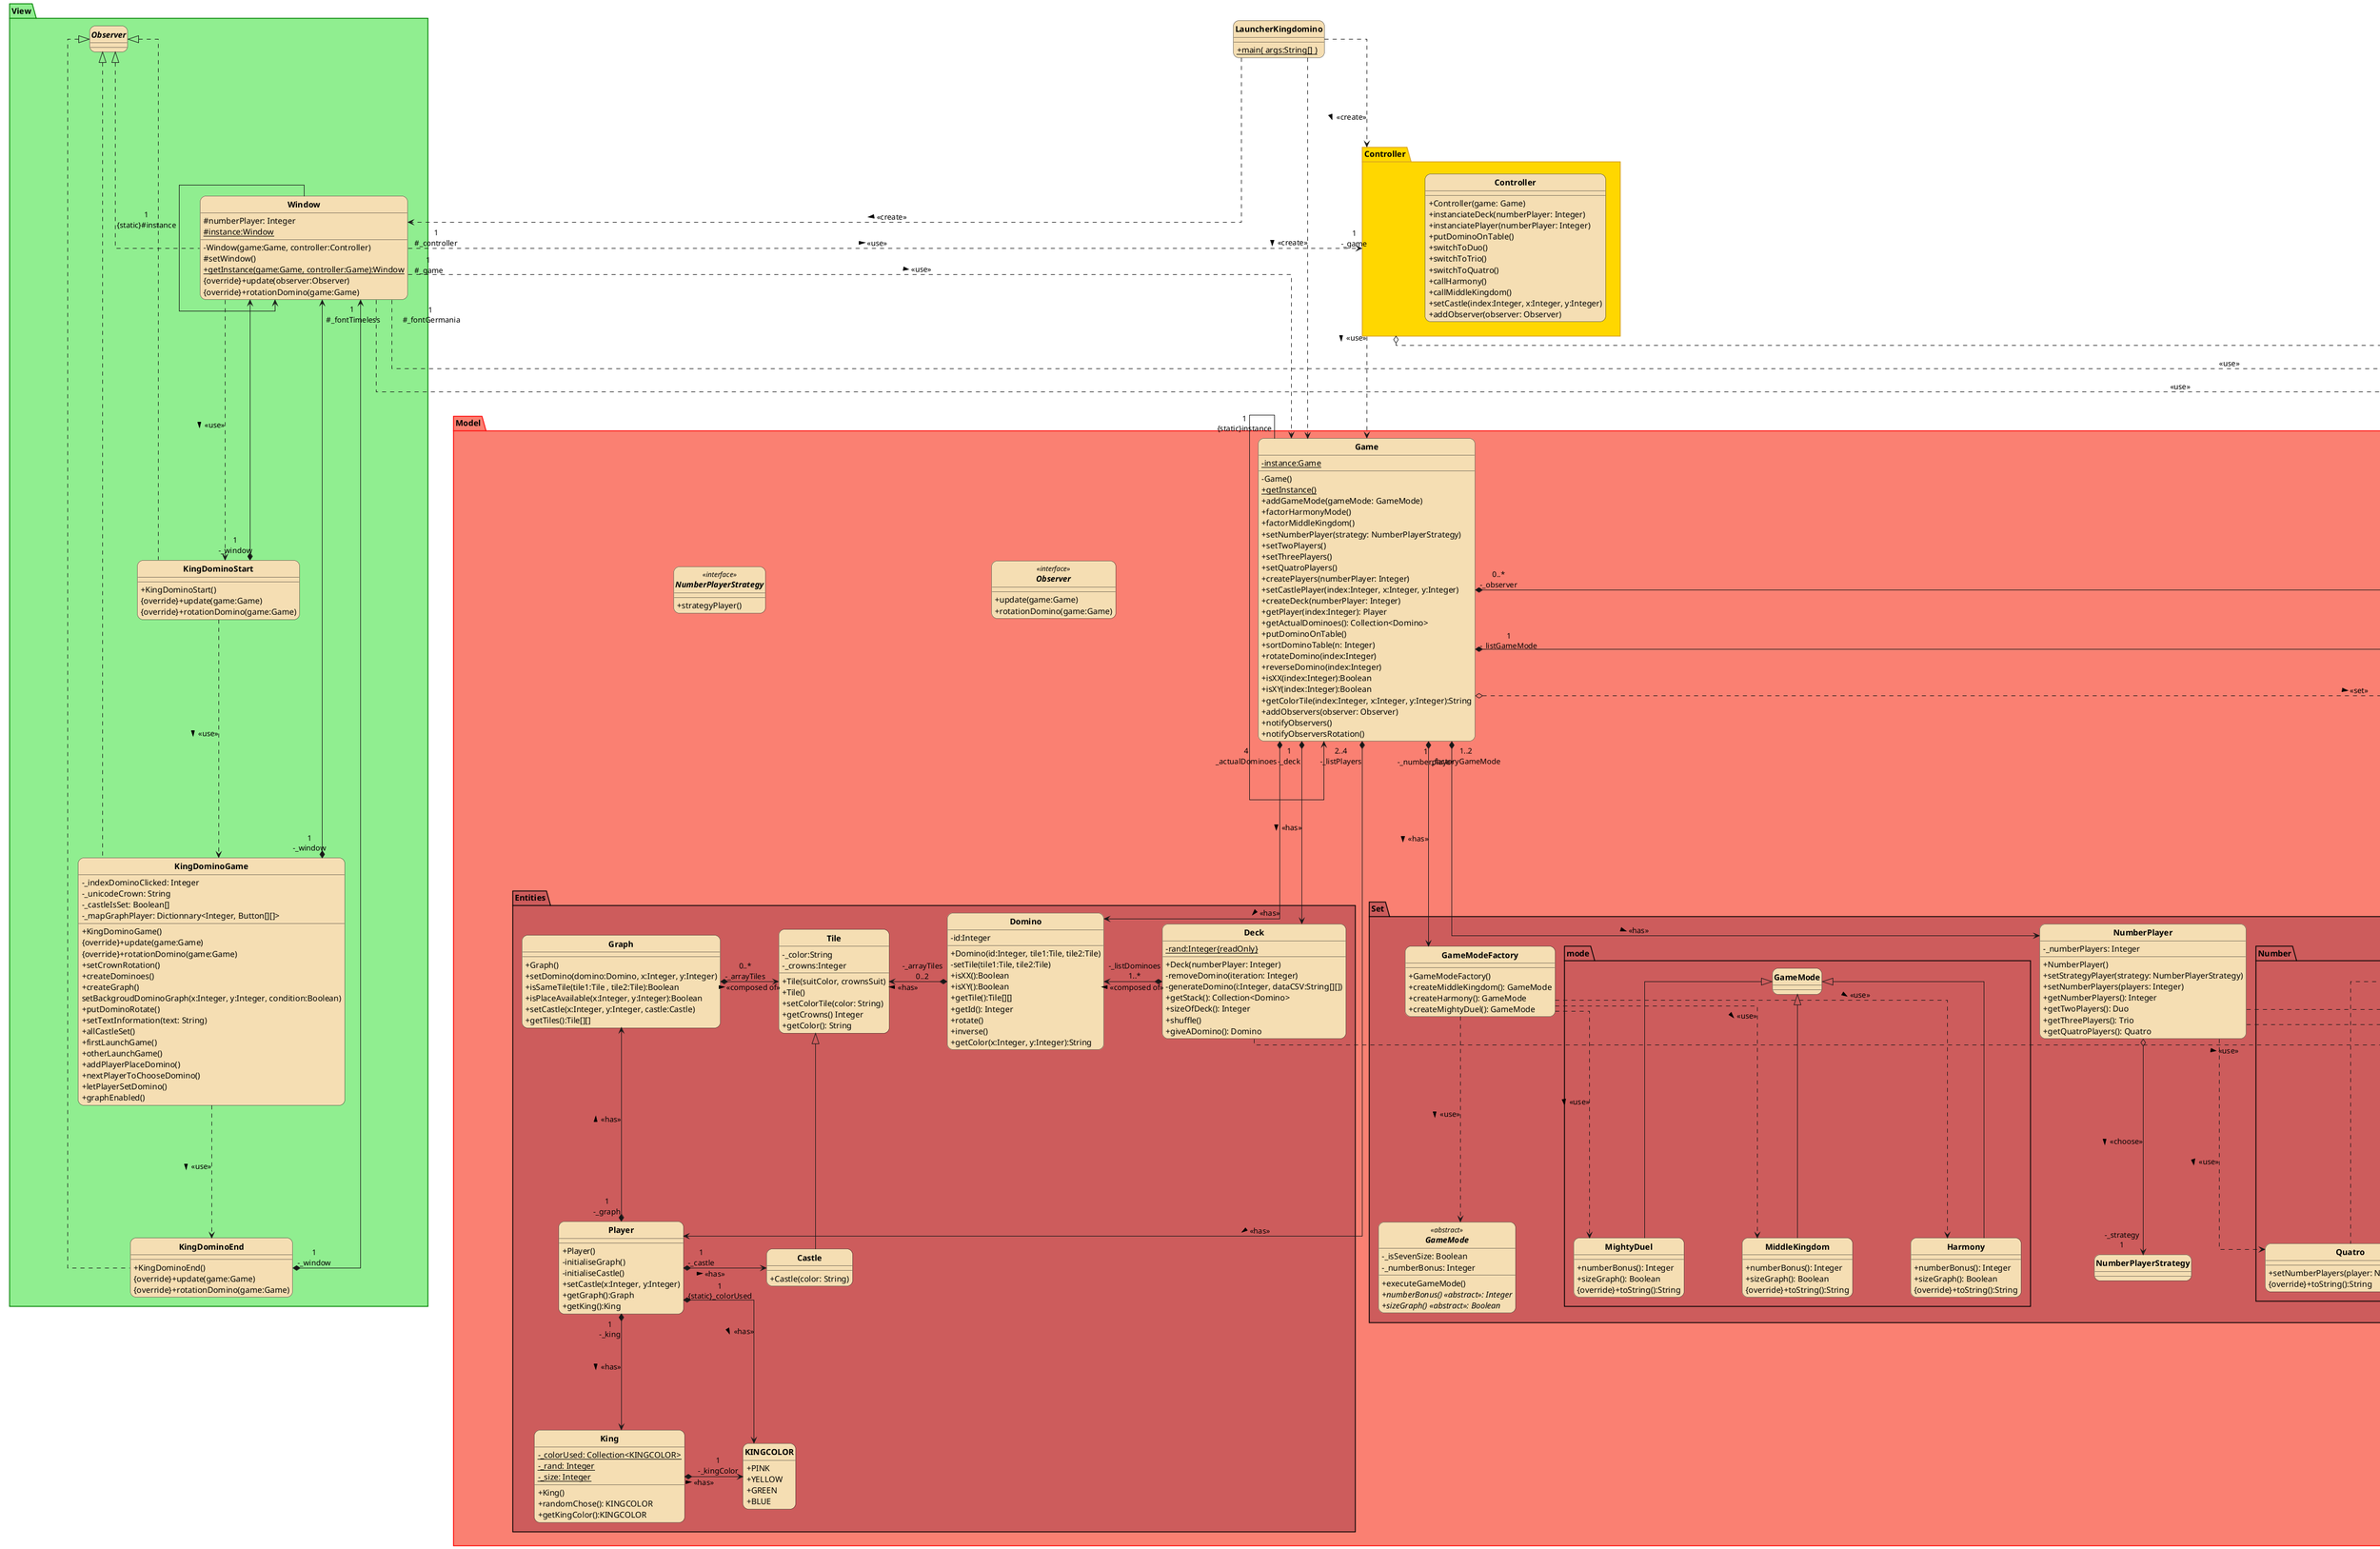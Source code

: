 @startuml
skinparam style strictuml
skinparam classAttributeIconSize 0
skinparam classFontStyle Bold
hide enum methods
skinparam roundcorner 20
skinparam linetype polyline
skinparam linetype ortho
skinparam classBackgroundColor #wheat
skinparam nodesep 100
skinparam ranksep 200

class LauncherKingdomino{
    +{static} main( args:String[] )
}

package Utilities {
    class CSVReader{
        +CSVReader()
        {static}+readCSV(path:String):String[][]
    }

    class FontUtilities {
        +FontUtilities()
        {static}+setFont(path:String): Font
    }

}

package Model #salmon;line:red{

    class Game {
        {static}-instance:Game
        -Game()
        {static}+getInstance()
        +addGameMode(gameMode: GameMode)
        +factorHarmonyMode()
        +factorMiddleKingdom()
        +setNumberPlayer(strategy: NumberPlayerStrategy)
        +setTwoPlayers()
        +setThreePlayers()
        +setQuatroPlayers()
        +createPlayers(numberPlayer: Integer)
        +setCastlePlayer(index:Integer, x:Integer, y:Integer)
        +createDeck(numberPlayer: Integer)
        +getPlayer(index:Integer): Player
        +getActualDominoes(): Collection<Domino>
        +putDominoOnTable()
        +sortDominoTable(n: Integer)
        +rotateDomino(index:Integer)
        +reverseDomino(index:Integer)
        +isXX(index:Integer):Boolean
        +isXY(index:Integer):Boolean
        +getColorTile(index:Integer, x:Integer, y:Integer):String
        +addObservers(observer: Observer)
        +notifyObservers()
        +notifyObserversRotation()
    }

    interface Observer<<interface>>{
       +update(game:Game)
       +rotationDomino(game:Game)
    }

    package Entities #indianred{
        Graph "0..*\n-_arrayTiles" *-> Tile : <<composed of>> >

        class Graph {
            +Graph()
            +setDomino(domino:Domino, x:Integer, y:Integer)
            +isSameTile(tile1:Tile , tile2:Tile):Boolean
            +isPlaceAvailable(x:Integer, y:Integer):Boolean
            +setCastle(x:Integer, y:Integer, castle:Castle)
            +getTiles():Tile[][]
        }

        class King{
            {static}-_colorUsed: Collection<KINGCOLOR>
            {static}-_rand: Integer
            {static}-_size: Integer

            +King()
            +randomChose(): KINGCOLOR
            +getKingColor():KINGCOLOR
        }


        Deck "-_listDominoes\n1..*" *-> Domino : <<composed of>> >


        class Deck{
            {static}-rand:Integer{readOnly}
            +Deck(numberPlayer: Integer)
            -removeDomino(iteration: Integer)
            -generateDomino(i:Integer, dataCSV:String[][])
            +getStack(): Collection<Domino>
            +sizeOfDeck(): Integer
            +shuffle()
            +giveADomino(): Domino
        }

        Domino "-_arrayTiles\n0..2" *-l-> Tile : <<has>> >
        class Domino {
           -id:Integer
           +Domino(id:Integer, tile1:Tile, tile2:Tile)
           -setTile(tile1:Tile, tile2:Tile)
           +isXX():Boolean
           +isXY():Boolean
           +getTile():Tile[][]
           +getId(): Integer
           +rotate()
           +inverse()
           +getColor(x:Integer, y:Integer):String
        }

        class Tile{
           -_color:String
           -_crowns:Integer
           +Tile(suitColor, crownsSuit)
           +Tile()
           +setColorTile(color: String)
           +getCrowns() Integer
           +getColor(): String
        }

        Player "1\n-_graph" *--> Graph : > <<has>>
        Player "1\n-_king"*-> King : > <<has>>
        Player "1\n-_castle" *-l-> Castle : > <<has>>
        class Player {
            +Player()
            -initialiseGraph()
            -initialiseCastle()
            +setCastle(x:Integer, y:Integer)
            +getGraph():Graph
            +getKing():King
        }

        class Castle extends Tile{
            +Castle(color: String)
        }

        enum KINGCOLOR {
            +PINK
            +YELLOW
            +GREEN
            +BLUE
        }
        Player "1\n{static}_colorUsed" *--> KINGCOLOR: > <<has>>


    }


    package Set #indianred {

        class NumberPlayer{
            -_numberPlayers: Integer
            +NumberPlayer()
            +setStrategyPlayer(strategy: NumberPlayerStrategy)
            +setNumberPlayers(players: Integer)
            +getNumberPlayers(): Integer
            +getTwoPlayers(): Duo
            +getThreePlayers(): Trio
            +getQuatroPlayers(): Quatro
         }

        NumberPlayer o--> "-_strategy\n1"NumberPlayerStrategy: > <<choose>>

        package Number{
            class Duo implements NumberPlayerStrategy
            {
                +setNumberPlayers(player: NumberPlayer)
                {override}+toString():String
            }

            class Trio implements NumberPlayerStrategy
            {
                +setNumberPlayers(player: NumberPlayer)
                {override}+toString():String
            }

            class Quatro implements NumberPlayerStrategy
            {
                +setNumberPlayers(player: NumberPlayer)
                {override}+toString():String
            }
        }

        GameModeFactory ..> GameMode : <<use>> >

        class GameModeFactory{
            +GameModeFactory()
            +createMiddleKingdom(): GameMode
            +createHarmony(): GameMode
            +createMightyDuel(): GameMode
        }

        abstract GameMode<<abstract>>{
            -_isSevenSize: Boolean
            -_numberBonus: Integer
            +executeGameMode()
            {abstract}+numberBonus() <<abstract>>: Integer
            {abstract}+sizeGraph() <<abstract>>: Boolean
        }


            package mode{
                class MiddleKingdom extends GameMode{
                    +numberBonus(): Integer
                    +sizeGraph(): Boolean
                    {override}+toString():String
                }

                class Harmony extends GameMode{
                    +numberBonus(): Integer
                    +sizeGraph(): Boolean
                    {override}+toString():String
                }

                class MightyDuel extends GameMode{
                    +numberBonus(): Integer
                    +sizeGraph(): Boolean
                    {override}+toString():String
                }

                GameModeFactory ..> MiddleKingdom: <<use>> >
                GameModeFactory ..> Harmony: <<use>> >
                GameModeFactory ..> MightyDuel: <<use>> >
            }

    }

    interface NumberPlayerStrategy<<interface>>{
        +strategyPlayer()
    }
}

package View #lightgreen;line:green{
    Window ..> KingDominoStart : <<use>> >
    KingDominoStart ..> KingDominoGame : <<use>> >
    KingDominoGame ..> KingDominoEnd: <<use>> >

    class Window implements Observer
    {
        #numberPlayer: Integer
        {static}#instance:Window
        -Window(game:Game, controller:Controller)
        #setWindow()
        {static}+getInstance(game:Game, controller:Game):Window
        {override}+update(observer:Observer)
        {override}+rotationDomino(game:Game)
    }

    class KingDominoStart implements Observer
    {
        +KingDominoStart()
        {override}+update(game:Game)
        {override}+rotationDomino(game:Game)
    }

    class KingDominoGame implements Observer
    {
        -_indexDominoClicked: Integer
        -_unicodeCrown: String
        -_castleIsSet: Boolean[]
        -_mapGraphPlayer: Dictionnary<Integer, Button[][]>

        +KingDominoGame()
        {override}+update(game:Game)
        {override}+rotationDomino(game:Game)
        +setCrownRotation()
        +createDominoes()
        +createGraph()
        setBackgroudDominoGraph(x:Integer, y:Integer, condition:Boolean)
        +putDominoRotate()
        +setTextInformation(text: String)
        +allCastleSet()
        +firstLaunchGame()
        +otherLaunchGame()
        +addPlayerPlaceDomino()
        +nextPlayerToChooseDomino()
        +letPlayerSetDomino()
        +graphEnabled()
    }

    class KingDominoEnd implements Observer
    {
        +KingDominoEnd()
        {override}+update(game:Game)
        {override}+rotationDomino(game:Game)
    }
}

package Controller #gold;line:goldenrod {

    class Controller{
        +Controller(game: Game)
        +instanciateDeck(numberPlayer: Integer)
        +instanciatePlayer(numberPlayer: Integer)
        +putDominoOnTable()
        +switchToDuo()
        +switchToTrio()
        +switchToQuatro()
        +callHarmony()
        +callMiddleKingdom()
        +setCastle(index:Integer, x:Integer, y:Integer)
        +addObserver(observer: Observer)
    }

}

Window -> Window : "1\n{static}#instance"
Window .> Controller : "1\n #_controller\t"<<use>> >
Window .> Game : "1\n #_game" <<use>> >
Window "1\n #_fontGermania" .> FontUtilities : <<use>>
Window "1\n #_fontTimeless" .> FontUtilities : <<use>>

KingDominoStart "1\n-_window"*--> Window
KingDominoGame "1\n-_window"*-> Window
KingDominoEnd "1\n-_window"*-> Window

LauncherKingdomino ..> Window : <<create>> >
LauncherKingdomino ..> Controller : <<create>> >
LauncherKingdomino .> Game : <<create>> >

Game "1\n{static}instance" --> Game
Game "1\n-_listGameMode" *--> GameMode : <<has>> >
Game "1\n-_numberplayer" *--> NumberPlayer : <<has>> >
Game "1\n-_deck" *-> Deck : <<has>> >
Game "2..4\n-_listPlayers" *--> Player : <<has>> >
Game o..> NumberPlayerStrategy : <<set>> >
Game *-l-> Observer : "0..*\n-_observer"<<notify>> >
Game *--> GameModeFactory : "1..2\n_factoryGameMode"<<has>> >
Game *--> Domino : "4\n_actualDominoes"<<has>> >

NumberPlayer ..> Duo : <<use>> >
NumberPlayer ..> Trio : <<use>> >
NumberPlayer ..> Quatro : <<use>> >


Controller "1\n-_game"..> Game : <<use>> >
Controller o.> Observer : <<use>> >

King *-r-> "1\n-_kingColor" KINGCOLOR : <<has>> >

Deck .d.> CSVReader : <<use>> >

@enduml